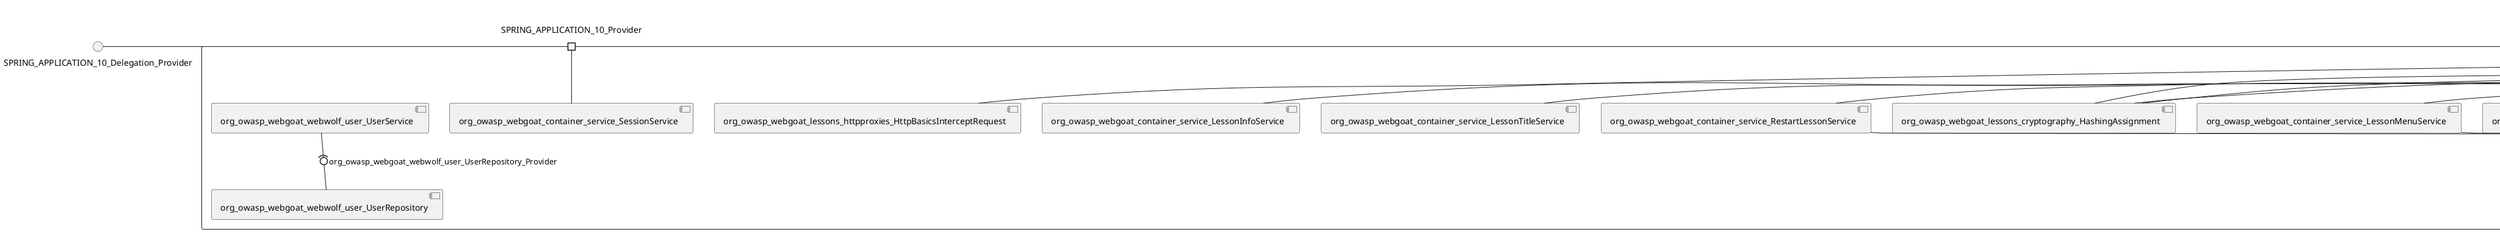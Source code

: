 @startuml
skinparam fixCircleLabelOverlapping true
skinparam componentStyle uml2
() SPRING_APPLICATION_10_Delegation_Provider
() SPRING_APPLICATION_11_Delegation_Provider
() SPRING_APPLICATION_12_Delegation_Provider
() SPRING_APPLICATION_13_Delegation_Provider
() SPRING_APPLICATION_14_Delegation_Provider
() SPRING_APPLICATION_15_Delegation_Provider
() SPRING_APPLICATION_16_Delegation_Provider
() SPRING_APPLICATION_2_Delegation_Provider
() SPRING_APPLICATION_3_Delegation_Provider
() SPRING_APPLICATION_4_Delegation_Provider
() SPRING_APPLICATION_5_Delegation_Provider
() SPRING_APPLICATION_6_Delegation_Provider
() SPRING_APPLICATION_7_Delegation_Provider
() SPRING_APPLICATION_8_Delegation_Provider
() SPRING_APPLICATION_9_Delegation_Provider
() SPRING_APPLICATION_BypassRestrictions_FieldRestrictions_POST_Delegation_Provider
() SPRING_APPLICATION_BypassRestrictions_frontendValidation_POST_Delegation_Provider
() SPRING_APPLICATION_ChromeDevTools_dummy_POST_Delegation_Provider
() SPRING_APPLICATION_ChromeDevTools_network_POST_Delegation_Provider
() SPRING_APPLICATION_CrossSiteScriptingStored_stored_xss_POST_Delegation_Provider
() SPRING_APPLICATION_CrossSiteScriptingStored_stored_xss_follow_up_POST_Delegation_Provider
() SPRING_APPLICATION_CrossSiteScripting_attack1_POST_Delegation_Provider
() SPRING_APPLICATION_CrossSiteScripting_attack3_POST_Delegation_Provider
() SPRING_APPLICATION_CrossSiteScripting_attack4_POST_Delegation_Provider
() SPRING_APPLICATION_CrossSiteScripting_attack5a_GET_Delegation_Provider
() SPRING_APPLICATION_CrossSiteScripting_attack6a_POST_Delegation_Provider
() SPRING_APPLICATION_CrossSiteScripting_dom_follow_up_POST_Delegation_Provider
() SPRING_APPLICATION_CrossSiteScripting_phone_home_xss_POST_Delegation_Provider
() SPRING_APPLICATION_CrossSiteScripting_quiz_GET_POST_Delegation_Provider
() SPRING_APPLICATION_Delegation_Provider
() SPRING_APPLICATION_GET_10_Delegation_Provider
() SPRING_APPLICATION_GET_11_Delegation_Provider
() SPRING_APPLICATION_GET_2_Delegation_Provider
() SPRING_APPLICATION_GET_3_Delegation_Provider
() SPRING_APPLICATION_GET_4_Delegation_Provider
() SPRING_APPLICATION_GET_5_Delegation_Provider
() SPRING_APPLICATION_GET_6_Delegation_Provider
() SPRING_APPLICATION_GET_7_Delegation_Provider
() SPRING_APPLICATION_GET_8_Delegation_Provider
() SPRING_APPLICATION_GET_9_Delegation_Provider
() SPRING_APPLICATION_GET_Delegation_Provider
() SPRING_APPLICATION_HtmlTampering_task_POST_Delegation_Provider
() SPRING_APPLICATION_HttpBasics_attack1_POST_Delegation_Provider
() SPRING_APPLICATION_HttpBasics_attack2_POST_Delegation_Provider
() SPRING_APPLICATION_IDOR_diff_attributes_POST_Delegation_Provider
() SPRING_APPLICATION_IDOR_login_POST_Delegation_Provider
() SPRING_APPLICATION_IDOR_profile_alt_path_POST_Delegation_Provider
() SPRING_APPLICATION_InsecureDeserialization_task_POST_Delegation_Provider
() SPRING_APPLICATION_InsecureLogin_Delegation_Provider
() SPRING_APPLICATION_JWT_decode_POST_Delegation_Provider
() SPRING_APPLICATION_JWT_jku_Delegation_Provider
() SPRING_APPLICATION_JWT_kid_Delegation_Provider
() SPRING_APPLICATION_JWT_quiz_GET_POST_Delegation_Provider
() SPRING_APPLICATION_JWT_refresh_Delegation_Provider
() SPRING_APPLICATION_JWT_secret_POST_Delegation_Provider
() SPRING_APPLICATION_JWT_votings_Delegation_Provider
() SPRING_APPLICATION_LogSpoofing_log_bleeding_POST_Delegation_Provider
() SPRING_APPLICATION_LogSpoofing_log_spoofing_POST_Delegation_Provider
() SPRING_APPLICATION_POST_10_Delegation_Provider
() SPRING_APPLICATION_POST_11_Delegation_Provider
() SPRING_APPLICATION_POST_12_Delegation_Provider
() SPRING_APPLICATION_POST_13_Delegation_Provider
() SPRING_APPLICATION_POST_14_Delegation_Provider
() SPRING_APPLICATION_POST_15_Delegation_Provider
() SPRING_APPLICATION_POST_16_Delegation_Provider
() SPRING_APPLICATION_POST_17_Delegation_Provider
() SPRING_APPLICATION_POST_18_Delegation_Provider
() SPRING_APPLICATION_POST_2_Delegation_Provider
() SPRING_APPLICATION_POST_3_Delegation_Provider
() SPRING_APPLICATION_POST_4_Delegation_Provider
() SPRING_APPLICATION_POST_5_Delegation_Provider
() SPRING_APPLICATION_POST_6_Delegation_Provider
() SPRING_APPLICATION_POST_7_Delegation_Provider
() SPRING_APPLICATION_POST_8_Delegation_Provider
() SPRING_APPLICATION_POST_9_Delegation_Provider
() SPRING_APPLICATION_POST_Delegation_Provider
() SPRING_APPLICATION_PUT_Delegation_Provider
() SPRING_APPLICATION_PasswordReset_ForgotPassword_create_password_reset_link_POST_Delegation_Provider
() SPRING_APPLICATION_PasswordReset_SecurityQuestions_POST_Delegation_Provider
() SPRING_APPLICATION_PasswordReset_reset_Delegation_Provider
() SPRING_APPLICATION_PasswordReset_simple_mail_reset_POST_Delegation_Provider
() SPRING_APPLICATION_PathTraversal_profile_picture_GET_Delegation_Provider
() SPRING_APPLICATION_PathTraversal_profile_picture_fix_GET_Delegation_Provider
() SPRING_APPLICATION_PathTraversal_profile_upload_POST_Delegation_Provider
() SPRING_APPLICATION_PathTraversal_profile_upload_fix_POST_Delegation_Provider
() SPRING_APPLICATION_PathTraversal_profile_upload_remove_user_input_POST_Delegation_Provider
() SPRING_APPLICATION_PathTraversal_random_POST_Delegation_Provider
() SPRING_APPLICATION_PathTraversal_random_picture_GET_Delegation_Provider
() SPRING_APPLICATION_PathTraversal_zip_slip_Delegation_Provider
() SPRING_APPLICATION_SSRF_task1_POST_Delegation_Provider
() SPRING_APPLICATION_SSRF_task2_POST_Delegation_Provider
() SPRING_APPLICATION_SecurePasswords_assignment_POST_Delegation_Provider
() SPRING_APPLICATION_SqlInjectionAdvanced_attack6a_POST_Delegation_Provider
() SPRING_APPLICATION_SqlInjectionAdvanced_attack6b_POST_Delegation_Provider
() SPRING_APPLICATION_SqlInjectionAdvanced_challenge_Login_POST_Delegation_Provider
() SPRING_APPLICATION_SqlInjectionAdvanced_challenge_PUT_Delegation_Provider
() SPRING_APPLICATION_SqlInjectionAdvanced_quiz_GET_POST_Delegation_Provider
() SPRING_APPLICATION_SqlInjectionMitigations_attack10a_POST_Delegation_Provider
() SPRING_APPLICATION_SqlInjectionMitigations_attack10b_POST_Delegation_Provider
() SPRING_APPLICATION_SqlInjectionMitigations_attack12a_POST_Delegation_Provider
() SPRING_APPLICATION_SqlInjectionMitigations_servers_GET_Delegation_Provider
() SPRING_APPLICATION_SqlInjection_assignment5a_POST_Delegation_Provider
() SPRING_APPLICATION_SqlInjection_assignment5b_POST_Delegation_Provider
() SPRING_APPLICATION_SqlInjection_attack10_POST_Delegation_Provider
() SPRING_APPLICATION_SqlInjection_attack2_POST_Delegation_Provider
() SPRING_APPLICATION_SqlInjection_attack3_POST_Delegation_Provider
() SPRING_APPLICATION_SqlInjection_attack4_POST_Delegation_Provider
() SPRING_APPLICATION_SqlInjection_attack5_POST_Delegation_Provider
() SPRING_APPLICATION_SqlInjection_attack8_POST_Delegation_Provider
() SPRING_APPLICATION_SqlInjection_attack9_POST_Delegation_Provider
() SPRING_APPLICATION_SqlOnlyInputValidationOnKeywords_attack_POST_Delegation_Provider
() SPRING_APPLICATION_SqlOnlyInputValidation_attack_POST_Delegation_Provider
() SPRING_APPLICATION_VulnerableComponents_attack1_POST_Delegation_Provider
() SPRING_APPLICATION_WebWolf_GET_Delegation_Provider
() SPRING_APPLICATION_WebWolf_landing_Delegation_Provider
() SPRING_APPLICATION_WebWolf_mail_Delegation_Provider
() SPRING_APPLICATION_challenge_1_POST_Delegation_Provider
() SPRING_APPLICATION_challenge_5_POST_Delegation_Provider
() SPRING_APPLICATION_challenge_7_Delegation_Provider
() SPRING_APPLICATION_challenge_8_Delegation_Provider
() SPRING_APPLICATION_challenge_logo_Delegation_Provider
() SPRING_APPLICATION_cia_quiz_GET_POST_Delegation_Provider
() SPRING_APPLICATION_clientSideFiltering_attack1_POST_Delegation_Provider
() SPRING_APPLICATION_clientSideFiltering_challenge_store_coupons_GET_Delegation_Provider
() SPRING_APPLICATION_clientSideFiltering_getItForFree_POST_Delegation_Provider
() SPRING_APPLICATION_clientSideFiltering_salaries_GET_Delegation_Provider
() SPRING_APPLICATION_crypto_encoding_basic_auth_POST_Delegation_Provider
() SPRING_APPLICATION_crypto_encoding_xor_POST_Delegation_Provider
() SPRING_APPLICATION_crypto_hashing_POST_Delegation_Provider
() SPRING_APPLICATION_crypto_secure_defaults_POST_Delegation_Provider
() SPRING_APPLICATION_crypto_signing_verify_POST_Delegation_Provider
() SPRING_APPLICATION_csrf_feedback_message_POST_Delegation_Provider
() SPRING_APPLICATION_csrf_review_POST_Delegation_Provider
() SPRING_APPLICATION_files_GET_Delegation_Provider
() SPRING_APPLICATION_fileupload_POST_Delegation_Provider
() SPRING_APPLICATION_jwt_Delegation_Provider
() SPRING_APPLICATION_landing_Delegation_Provider
() SPRING_APPLICATION_lesson_template_Delegation_Provider
() SPRING_APPLICATION_login_oauth_mvc_GET_Delegation_Provider
() SPRING_APPLICATION_mail_DELETE_GET_POST_Delegation_Provider
() SPRING_APPLICATION_register_mvc_POST_Delegation_Provider
() SPRING_APPLICATION_registration_GET_Delegation_Provider
() SPRING_APPLICATION_requests_GET_Delegation_Provider
() SPRING_APPLICATION_scoreboard_data_GET_Delegation_Provider
() SPRING_APPLICATION_server_directory_GET_Delegation_Provider
() SPRING_APPLICATION_service_debug_labels_mvc_Delegation_Provider
() SPRING_APPLICATION_service_lessonoverview_mvc_Delegation_Provider
() SPRING_APPLICATION_xxe_comments_GET_Delegation_Provider
rectangle System {
[org_owasp_webgoat_container_HammerHead] [[webgoat-webgoat.repository#_M5Bgyi6rEe-V-s8Xn3HVZA]]
[org_owasp_webgoat_container_WebWolfRedirect] [[webgoat-webgoat.repository#_M5Bgyi6rEe-V-s8Xn3HVZA]]
[org_owasp_webgoat_container_controller_StartLesson] [[webgoat-webgoat.repository#_M5Bgyi6rEe-V-s8Xn3HVZA]]
[org_owasp_webgoat_container_controller_Welcome] [[webgoat-webgoat.repository#_M5Bgyi6rEe-V-s8Xn3HVZA]]
[org_owasp_webgoat_container_i18n_PluginMessages_Provider] [[webgoat-webgoat.repository#_M5Bgyi6rEe-V-s8Xn3HVZA]]
[org_owasp_webgoat_container_service_EnvironmentService] [[webgoat-webgoat.repository#_M5Bgyi6rEe-V-s8Xn3HVZA]]
[org_owasp_webgoat_container_service_HintService] [[webgoat-webgoat.repository#_M5Bgyi6rEe-V-s8Xn3HVZA]]
[org_owasp_webgoat_container_service_LabelDebugService] [[webgoat-webgoat.repository#_M5Bgyi6rEe-V-s8Xn3HVZA]]
[org_owasp_webgoat_container_service_LabelService] [[webgoat-webgoat.repository#_M5Bgyi6rEe-V-s8Xn3HVZA]]
[org_owasp_webgoat_container_service_LessonInfoService] [[webgoat-webgoat.repository#_M5Bgyi6rEe-V-s8Xn3HVZA]]
[org_owasp_webgoat_container_service_LessonMenuService] [[webgoat-webgoat.repository#_M5Bgyi6rEe-V-s8Xn3HVZA]]
[org_owasp_webgoat_container_service_LessonProgressService] [[webgoat-webgoat.repository#_M5Bgyi6rEe-V-s8Xn3HVZA]]
[org_owasp_webgoat_container_service_LessonTitleService] [[webgoat-webgoat.repository#_M5Bgyi6rEe-V-s8Xn3HVZA]]
[org_owasp_webgoat_container_service_ReportCardService] [[webgoat-webgoat.repository#_M5Bgyi6rEe-V-s8Xn3HVZA]]
[org_owasp_webgoat_container_service_RestartLessonService] [[webgoat-webgoat.repository#_M5Bgyi6rEe-V-s8Xn3HVZA]]
[org_owasp_webgoat_container_service_SessionService] [[webgoat-webgoat.repository#_M5Bgyi6rEe-V-s8Xn3HVZA]]
[org_owasp_webgoat_container_session_UserSessionData_Provider] [[webgoat-webgoat.repository#_M5Bgyi6rEe-V-s8Xn3HVZA]]
[org_owasp_webgoat_container_session_WebSession_Provider] [[webgoat-webgoat.repository#_M5Bgyi6rEe-V-s8Xn3HVZA]]
[org_owasp_webgoat_container_users_RegistrationController] [[webgoat-webgoat.repository#_M5Bgyi6rEe-V-s8Xn3HVZA]]
[org_owasp_webgoat_container_users_Scoreboard] [[webgoat-webgoat.repository#_M5Bgyi6rEe-V-s8Xn3HVZA]]
[org_owasp_webgoat_container_users_UserRepository] [[webgoat-webgoat.repository#_M5Bgyi6rEe-V-s8Xn3HVZA]]
[org_owasp_webgoat_container_users_UserService] [[webgoat-webgoat.repository#_M5Bgyi6rEe-V-s8Xn3HVZA]]
[org_owasp_webgoat_container_users_UserTrackerRepository] [[webgoat-webgoat.repository#_M5Bgyi6rEe-V-s8Xn3HVZA]]
[org_owasp_webgoat_lessons_authbypass_VerifyAccount] [[webgoat-webgoat.repository#_M5Bgyi6rEe-V-s8Xn3HVZA]]
[org_owasp_webgoat_lessons_bypassrestrictions_BypassRestrictionsFieldRestrictions] [[webgoat-webgoat.repository#_M5Bgyi6rEe-V-s8Xn3HVZA]]
[org_owasp_webgoat_lessons_bypassrestrictions_BypassRestrictionsFrontendValidation] [[webgoat-webgoat.repository#_M5Bgyi6rEe-V-s8Xn3HVZA]]
[org_owasp_webgoat_lessons_challenges_FlagController] [[webgoat-webgoat.repository#_M5Bgyi6rEe-V-s8Xn3HVZA]]
[org_owasp_webgoat_lessons_challenges_challenge1_Assignment1] [[webgoat-webgoat.repository#_M5Bgyi6rEe-V-s8Xn3HVZA]]
[org_owasp_webgoat_lessons_challenges_challenge1_ImageServlet] [[webgoat-webgoat.repository#_M5Bgyi6rEe-V-s8Xn3HVZA]]
[org_owasp_webgoat_lessons_challenges_challenge5_Assignment5] [[webgoat-webgoat.repository#_M5Bgyi6rEe-V-s8Xn3HVZA]]
[org_owasp_webgoat_lessons_challenges_challenge7_Assignment7] [[webgoat-webgoat.repository#_M5Bgyi6rEe-V-s8Xn3HVZA]]
[org_owasp_webgoat_lessons_challenges_challenge8_Assignment8] [[webgoat-webgoat.repository#_M5Bgyi6rEe-V-s8Xn3HVZA]]
[org_owasp_webgoat_lessons_chromedevtools_NetworkDummy] [[webgoat-webgoat.repository#_M5Bgyi6rEe-V-s8Xn3HVZA]]
[org_owasp_webgoat_lessons_chromedevtools_NetworkLesson] [[webgoat-webgoat.repository#_M5Bgyi6rEe-V-s8Xn3HVZA]]
[org_owasp_webgoat_lessons_cia_CIAQuiz] [[webgoat-webgoat.repository#_M5Bgyi6rEe-V-s8Xn3HVZA]]
[org_owasp_webgoat_lessons_clientsidefiltering_ClientSideFilteringAssignment] [[webgoat-webgoat.repository#_M5Bgyi6rEe-V-s8Xn3HVZA]]
[org_owasp_webgoat_lessons_clientsidefiltering_ClientSideFilteringFreeAssignment] [[webgoat-webgoat.repository#_M5Bgyi6rEe-V-s8Xn3HVZA]]
[org_owasp_webgoat_lessons_clientsidefiltering_Salaries] [[webgoat-webgoat.repository#_M5Bgyi6rEe-V-s8Xn3HVZA]]
[org_owasp_webgoat_lessons_clientsidefiltering_ShopEndpoint] [[webgoat-webgoat.repository#_M5Bgyi6rEe-V-s8Xn3HVZA]]
[org_owasp_webgoat_lessons_cryptography_EncodingAssignment] [[webgoat-webgoat.repository#_M5Bgyi6rEe-V-s8Xn3HVZA]]
[org_owasp_webgoat_lessons_cryptography_HashingAssignment] [[webgoat-webgoat.repository#_M5Bgyi6rEe-V-s8Xn3HVZA]]
[org_owasp_webgoat_lessons_cryptography_SecureDefaultsAssignment] [[webgoat-webgoat.repository#_M5Bgyi6rEe-V-s8Xn3HVZA]]
[org_owasp_webgoat_lessons_cryptography_SigningAssignment] [[webgoat-webgoat.repository#_M5Bgyi6rEe-V-s8Xn3HVZA]]
[org_owasp_webgoat_lessons_cryptography_XOREncodingAssignment] [[webgoat-webgoat.repository#_M5Bgyi6rEe-V-s8Xn3HVZA]]
[org_owasp_webgoat_lessons_csrf_CSRFConfirmFlag1] [[webgoat-webgoat.repository#_M5Bgyi6rEe-V-s8Xn3HVZA]]
[org_owasp_webgoat_lessons_csrf_CSRFFeedback] [[webgoat-webgoat.repository#_M5Bgyi6rEe-V-s8Xn3HVZA]]
[org_owasp_webgoat_lessons_csrf_CSRFGetFlag] [[webgoat-webgoat.repository#_M5Bgyi6rEe-V-s8Xn3HVZA]]
[org_owasp_webgoat_lessons_csrf_CSRFLogin] [[webgoat-webgoat.repository#_M5Bgyi6rEe-V-s8Xn3HVZA]]
[org_owasp_webgoat_lessons_csrf_ForgedReviews] [[webgoat-webgoat.repository#_M5Bgyi6rEe-V-s8Xn3HVZA]]
[org_owasp_webgoat_lessons_csrf_ObjectMapper_Provider] [[webgoat-webgoat.repository#_M5Bgyi6rEe-V-s8Xn3HVZA]]
[org_owasp_webgoat_lessons_deserialization_InsecureDeserializationTask] [[webgoat-webgoat.repository#_M5Bgyi6rEe-V-s8Xn3HVZA]]
[org_owasp_webgoat_lessons_hijacksession_HijackSessionAssignment] [[webgoat-webgoat.repository#_M5Bgyi6rEe-V-s8Xn3HVZA]]
[org_owasp_webgoat_lessons_hijacksession_cas_HijackSessionAuthenticationProvider] [[webgoat-webgoat.repository#_M5Bgyi6rEe-V-s8Xn3HVZA]]
[org_owasp_webgoat_lessons_htmltampering_HtmlTamperingTask] [[webgoat-webgoat.repository#_M5Bgyi6rEe-V-s8Xn3HVZA]]
[org_owasp_webgoat_lessons_httpbasics_HttpBasicsLesson] [[webgoat-webgoat.repository#_M5Bgyi6rEe-V-s8Xn3HVZA]]
[org_owasp_webgoat_lessons_httpbasics_HttpBasicsQuiz] [[webgoat-webgoat.repository#_M5Bgyi6rEe-V-s8Xn3HVZA]]
[org_owasp_webgoat_lessons_httpproxies_HttpBasicsInterceptRequest] [[webgoat-webgoat.repository#_M5Bgyi6rEe-V-s8Xn3HVZA]]
[org_owasp_webgoat_lessons_idor_IDORDiffAttributes] [[webgoat-webgoat.repository#_M5Bgyi6rEe-V-s8Xn3HVZA]]
[org_owasp_webgoat_lessons_idor_IDOREditOtherProfile] [[webgoat-webgoat.repository#_M5Bgyi6rEe-V-s8Xn3HVZA]]
[org_owasp_webgoat_lessons_idor_IDORLogin] [[webgoat-webgoat.repository#_M5Bgyi6rEe-V-s8Xn3HVZA]]
[org_owasp_webgoat_lessons_idor_IDORViewOtherProfile] [[webgoat-webgoat.repository#_M5Bgyi6rEe-V-s8Xn3HVZA]]
[org_owasp_webgoat_lessons_idor_IDORViewOwnProfile] [[webgoat-webgoat.repository#_M5Bgyi6rEe-V-s8Xn3HVZA]]
[org_owasp_webgoat_lessons_idor_IDORViewOwnProfileAltUrl] [[webgoat-webgoat.repository#_M5Bgyi6rEe-V-s8Xn3HVZA]]
[org_owasp_webgoat_lessons_insecurelogin_InsecureLoginTask] [[webgoat-webgoat.repository#_M5Bgyi6rEe-V-s8Xn3HVZA]]
[org_owasp_webgoat_lessons_jwt_JWTDecodeEndpoint] [[webgoat-webgoat.repository#_M5Bgyi6rEe-V-s8Xn3HVZA]]
[org_owasp_webgoat_lessons_jwt_JWTQuiz] [[webgoat-webgoat.repository#_M5Bgyi6rEe-V-s8Xn3HVZA]]
[org_owasp_webgoat_lessons_jwt_JWTRefreshEndpoint] [[webgoat-webgoat.repository#_M5Bgyi6rEe-V-s8Xn3HVZA]]
[org_owasp_webgoat_lessons_jwt_JWTSecretKeyEndpoint] [[webgoat-webgoat.repository#_M5Bgyi6rEe-V-s8Xn3HVZA]]
[org_owasp_webgoat_lessons_jwt_JWTVotesEndpoint] [[webgoat-webgoat.repository#_M5Bgyi6rEe-V-s8Xn3HVZA]]
[org_owasp_webgoat_lessons_jwt_claimmisuse_JWTHeaderJKUEndpoint] [[webgoat-webgoat.repository#_M5Bgyi6rEe-V-s8Xn3HVZA]]
[org_owasp_webgoat_lessons_jwt_claimmisuse_JWTHeaderKIDEndpoint] [[webgoat-webgoat.repository#_M5Bgyi6rEe-V-s8Xn3HVZA]]
[org_owasp_webgoat_lessons_lessontemplate_SampleAttack] [[webgoat-webgoat.repository#_M5Bgyi6rEe-V-s8Xn3HVZA]]
[org_owasp_webgoat_lessons_logging_LogBleedingTask] [[webgoat-webgoat.repository#_M5Bgyi6rEe-V-s8Xn3HVZA]]
[org_owasp_webgoat_lessons_logging_LogSpoofingTask] [[webgoat-webgoat.repository#_M5Bgyi6rEe-V-s8Xn3HVZA]]
[org_owasp_webgoat_lessons_missingac_MissingFunctionACHiddenMenus] [[webgoat-webgoat.repository#_M5Bgyi6rEe-V-s8Xn3HVZA]]
[org_owasp_webgoat_lessons_missingac_MissingFunctionACUsers] [[webgoat-webgoat.repository#_M5Bgyi6rEe-V-s8Xn3HVZA]]
[org_owasp_webgoat_lessons_missingac_MissingFunctionACYourHash] [[webgoat-webgoat.repository#_M5Bgyi6rEe-V-s8Xn3HVZA]]
[org_owasp_webgoat_lessons_missingac_MissingFunctionACYourHashAdmin] [[webgoat-webgoat.repository#_M5Bgyi6rEe-V-s8Xn3HVZA]]
[org_owasp_webgoat_lessons_passwordreset_QuestionsAssignment] [[webgoat-webgoat.repository#_M5Bgyi6rEe-V-s8Xn3HVZA]]
[org_owasp_webgoat_lessons_passwordreset_ResetLinkAssignment] [[webgoat-webgoat.repository#_M5Bgyi6rEe-V-s8Xn3HVZA]]
[org_owasp_webgoat_lessons_passwordreset_ResetLinkAssignmentForgotPassword] [[webgoat-webgoat.repository#_M5Bgyi6rEe-V-s8Xn3HVZA]]
[org_owasp_webgoat_lessons_passwordreset_SecurityQuestionAssignment] [[webgoat-webgoat.repository#_M5Bgyi6rEe-V-s8Xn3HVZA]]
[org_owasp_webgoat_lessons_passwordreset_SimpleMailAssignment] [[webgoat-webgoat.repository#_M5Bgyi6rEe-V-s8Xn3HVZA]]
[org_owasp_webgoat_lessons_passwordreset_TriedQuestions] [[webgoat-webgoat.repository#_M5Bgyi6rEe-V-s8Xn3HVZA]]
[org_owasp_webgoat_lessons_pathtraversal_ProfileUpload] [[webgoat-webgoat.repository#_M5Bgyi6rEe-V-s8Xn3HVZA]]
[org_owasp_webgoat_lessons_pathtraversal_ProfileUploadFix] [[webgoat-webgoat.repository#_M5Bgyi6rEe-V-s8Xn3HVZA]]
[org_owasp_webgoat_lessons_pathtraversal_ProfileUploadRemoveUserInput] [[webgoat-webgoat.repository#_M5Bgyi6rEe-V-s8Xn3HVZA]]
[org_owasp_webgoat_lessons_pathtraversal_ProfileUploadRetrieval] [[webgoat-webgoat.repository#_M5Bgyi6rEe-V-s8Xn3HVZA]]
[org_owasp_webgoat_lessons_pathtraversal_ProfileZipSlip] [[webgoat-webgoat.repository#_M5Bgyi6rEe-V-s8Xn3HVZA]]
[org_owasp_webgoat_lessons_securepasswords_SecurePasswordsAssignment] [[webgoat-webgoat.repository#_M5Bgyi6rEe-V-s8Xn3HVZA]]
[org_owasp_webgoat_lessons_spoofcookie_SpoofCookieAssignment] [[webgoat-webgoat.repository#_M5Bgyi6rEe-V-s8Xn3HVZA]]
[org_owasp_webgoat_lessons_sqlinjection_advanced_SqlInjectionChallenge] [[webgoat-webgoat.repository#_M5Bgyi6rEe-V-s8Xn3HVZA]]
[org_owasp_webgoat_lessons_sqlinjection_advanced_SqlInjectionChallengeLogin] [[webgoat-webgoat.repository#_M5Bgyi6rEe-V-s8Xn3HVZA]]
[org_owasp_webgoat_lessons_sqlinjection_advanced_SqlInjectionLesson6a] [[webgoat-webgoat.repository#_M5Bgyi6rEe-V-s8Xn3HVZA]]
[org_owasp_webgoat_lessons_sqlinjection_advanced_SqlInjectionLesson6b] [[webgoat-webgoat.repository#_M5Bgyi6rEe-V-s8Xn3HVZA]]
[org_owasp_webgoat_lessons_sqlinjection_advanced_SqlInjectionQuiz] [[webgoat-webgoat.repository#_M5Bgyi6rEe-V-s8Xn3HVZA]]
[org_owasp_webgoat_lessons_sqlinjection_introduction_SqlInjectionLesson10] [[webgoat-webgoat.repository#_M5Bgyi6rEe-V-s8Xn3HVZA]]
[org_owasp_webgoat_lessons_sqlinjection_introduction_SqlInjectionLesson2] [[webgoat-webgoat.repository#_M5Bgyi6rEe-V-s8Xn3HVZA]]
[org_owasp_webgoat_lessons_sqlinjection_introduction_SqlInjectionLesson3] [[webgoat-webgoat.repository#_M5Bgyi6rEe-V-s8Xn3HVZA]]
[org_owasp_webgoat_lessons_sqlinjection_introduction_SqlInjectionLesson4] [[webgoat-webgoat.repository#_M5Bgyi6rEe-V-s8Xn3HVZA]]
[org_owasp_webgoat_lessons_sqlinjection_introduction_SqlInjectionLesson5] [[webgoat-webgoat.repository#_M5Bgyi6rEe-V-s8Xn3HVZA]]
[org_owasp_webgoat_lessons_sqlinjection_introduction_SqlInjectionLesson5a] [[webgoat-webgoat.repository#_M5Bgyi6rEe-V-s8Xn3HVZA]]
[org_owasp_webgoat_lessons_sqlinjection_introduction_SqlInjectionLesson5b] [[webgoat-webgoat.repository#_M5Bgyi6rEe-V-s8Xn3HVZA]]
[org_owasp_webgoat_lessons_sqlinjection_introduction_SqlInjectionLesson8] [[webgoat-webgoat.repository#_M5Bgyi6rEe-V-s8Xn3HVZA]]
[org_owasp_webgoat_lessons_sqlinjection_introduction_SqlInjectionLesson9] [[webgoat-webgoat.repository#_M5Bgyi6rEe-V-s8Xn3HVZA]]
[org_owasp_webgoat_lessons_sqlinjection_mitigation_Servers] [[webgoat-webgoat.repository#_M5Bgyi6rEe-V-s8Xn3HVZA]]
[org_owasp_webgoat_lessons_sqlinjection_mitigation_SqlInjectionLesson10a] [[webgoat-webgoat.repository#_M5Bgyi6rEe-V-s8Xn3HVZA]]
[org_owasp_webgoat_lessons_sqlinjection_mitigation_SqlInjectionLesson10b] [[webgoat-webgoat.repository#_M5Bgyi6rEe-V-s8Xn3HVZA]]
[org_owasp_webgoat_lessons_sqlinjection_mitigation_SqlInjectionLesson13] [[webgoat-webgoat.repository#_M5Bgyi6rEe-V-s8Xn3HVZA]]
[org_owasp_webgoat_lessons_sqlinjection_mitigation_SqlOnlyInputValidation] [[webgoat-webgoat.repository#_M5Bgyi6rEe-V-s8Xn3HVZA]]
[org_owasp_webgoat_lessons_sqlinjection_mitigation_SqlOnlyInputValidationOnKeywords] [[webgoat-webgoat.repository#_M5Bgyi6rEe-V-s8Xn3HVZA]]
[org_owasp_webgoat_lessons_ssrf_SSRFTask1] [[webgoat-webgoat.repository#_M5Bgyi6rEe-V-s8Xn3HVZA]]
[org_owasp_webgoat_lessons_ssrf_SSRFTask2] [[webgoat-webgoat.repository#_M5Bgyi6rEe-V-s8Xn3HVZA]]
[org_owasp_webgoat_lessons_vulnerablecomponents_VulnerableComponentsLesson] [[webgoat-webgoat.repository#_M5Bgyi6rEe-V-s8Xn3HVZA]]
[org_owasp_webgoat_lessons_webwolfintroduction_LandingAssignment] [[webgoat-webgoat.repository#_M5Bgyi6rEe-V-s8Xn3HVZA]]
[org_owasp_webgoat_lessons_webwolfintroduction_MailAssignment] [[webgoat-webgoat.repository#_M5Bgyi6rEe-V-s8Xn3HVZA]]
[org_owasp_webgoat_lessons_xss_CrossSiteScriptingLesson1] [[webgoat-webgoat.repository#_M5Bgyi6rEe-V-s8Xn3HVZA]]
[org_owasp_webgoat_lessons_xss_CrossSiteScriptingLesson3] [[webgoat-webgoat.repository#_M5Bgyi6rEe-V-s8Xn3HVZA]]
[org_owasp_webgoat_lessons_xss_CrossSiteScriptingLesson4] [[webgoat-webgoat.repository#_M5Bgyi6rEe-V-s8Xn3HVZA]]
[org_owasp_webgoat_lessons_xss_CrossSiteScriptingLesson5a] [[webgoat-webgoat.repository#_M5Bgyi6rEe-V-s8Xn3HVZA]]
[org_owasp_webgoat_lessons_xss_CrossSiteScriptingLesson6a] [[webgoat-webgoat.repository#_M5Bgyi6rEe-V-s8Xn3HVZA]]
[org_owasp_webgoat_lessons_xss_CrossSiteScriptingQuiz] [[webgoat-webgoat.repository#_M5Bgyi6rEe-V-s8Xn3HVZA]]
[org_owasp_webgoat_lessons_xss_DOMCrossSiteScripting] [[webgoat-webgoat.repository#_M5Bgyi6rEe-V-s8Xn3HVZA]]
[org_owasp_webgoat_lessons_xss_DOMCrossSiteScriptingVerifier] [[webgoat-webgoat.repository#_M5Bgyi6rEe-V-s8Xn3HVZA]]
[org_owasp_webgoat_lessons_xss_stored_StoredCrossSiteScriptingVerifier] [[webgoat-webgoat.repository#_M5Bgyi6rEe-V-s8Xn3HVZA]]
[org_owasp_webgoat_lessons_xss_stored_StoredXssComments] [[webgoat-webgoat.repository#_M5Bgyi6rEe-V-s8Xn3HVZA]]
[org_owasp_webgoat_lessons_xxe_BlindSendFileAssignment] [[webgoat-webgoat.repository#_M5Bgyi6rEe-V-s8Xn3HVZA]]
[org_owasp_webgoat_lessons_xxe_CommentsCache] [[webgoat-webgoat.repository#_M5Bgyi6rEe-V-s8Xn3HVZA]]
[org_owasp_webgoat_lessons_xxe_CommentsEndpoint] [[webgoat-webgoat.repository#_M5Bgyi6rEe-V-s8Xn3HVZA]]
[org_owasp_webgoat_lessons_xxe_ContentTypeAssignment] [[webgoat-webgoat.repository#_M5Bgyi6rEe-V-s8Xn3HVZA]]
[org_owasp_webgoat_lessons_xxe_SimpleXXE] [[webgoat-webgoat.repository#_M5Bgyi6rEe-V-s8Xn3HVZA]]
[org_owasp_webgoat_webwolf_FileServer] [[webgoat-webgoat.repository#_M5Bgyi6rEe-V-s8Xn3HVZA]]
[org_owasp_webgoat_webwolf_jwt_JWTController] [[webgoat-webgoat.repository#_M5Bgyi6rEe-V-s8Xn3HVZA]]
[org_owasp_webgoat_webwolf_mailbox_MailboxController] [[webgoat-webgoat.repository#_M5Bgyi6rEe-V-s8Xn3HVZA]]
[org_owasp_webgoat_webwolf_mailbox_MailboxRepository] [[webgoat-webgoat.repository#_M5Bgyi6rEe-V-s8Xn3HVZA]]
[org_owasp_webgoat_webwolf_requests_LandingPage] [[webgoat-webgoat.repository#_M5Bgyi6rEe-V-s8Xn3HVZA]]
[org_owasp_webgoat_webwolf_requests_Requests] [[webgoat-webgoat.repository#_M5Bgyi6rEe-V-s8Xn3HVZA]]
[org_owasp_webgoat_webwolf_user_UserRepository] [[webgoat-webgoat.repository#_M5Bgyi6rEe-V-s8Xn3HVZA]]
[org_owasp_webgoat_webwolf_user_UserService] [[webgoat-webgoat.repository#_M5Bgyi6rEe-V-s8Xn3HVZA]]
port SPRING_APPLICATION_10_Provider
SPRING_APPLICATION_10_Delegation_Provider - SPRING_APPLICATION_10_Provider
SPRING_APPLICATION_10_Provider - [org_owasp_webgoat_container_service_SessionService]
port SPRING_APPLICATION_11_Provider
SPRING_APPLICATION_11_Delegation_Provider - SPRING_APPLICATION_11_Provider
SPRING_APPLICATION_11_Provider - [org_owasp_webgoat_lessons_xxe_SimpleXXE]
port SPRING_APPLICATION_12_Provider
SPRING_APPLICATION_12_Delegation_Provider - SPRING_APPLICATION_12_Provider
SPRING_APPLICATION_12_Provider - [org_owasp_webgoat_lessons_httpproxies_HttpBasicsInterceptRequest]
port SPRING_APPLICATION_13_Provider
SPRING_APPLICATION_13_Delegation_Provider - SPRING_APPLICATION_13_Provider
SPRING_APPLICATION_13_Provider - [org_owasp_webgoat_container_controller_StartLesson]
port SPRING_APPLICATION_14_Provider
SPRING_APPLICATION_14_Delegation_Provider - SPRING_APPLICATION_14_Provider
SPRING_APPLICATION_14_Provider - [org_owasp_webgoat_container_service_LabelDebugService]
port SPRING_APPLICATION_15_Provider
SPRING_APPLICATION_15_Delegation_Provider - SPRING_APPLICATION_15_Provider
SPRING_APPLICATION_15_Provider - [org_owasp_webgoat_container_service_LessonInfoService]
port SPRING_APPLICATION_16_Provider
SPRING_APPLICATION_16_Delegation_Provider - SPRING_APPLICATION_16_Provider
SPRING_APPLICATION_16_Provider - [org_owasp_webgoat_lessons_cryptography_HashingAssignment]
port SPRING_APPLICATION_2_Provider
SPRING_APPLICATION_2_Delegation_Provider - SPRING_APPLICATION_2_Provider
SPRING_APPLICATION_2_Provider - [org_owasp_webgoat_container_service_LessonTitleService]
port SPRING_APPLICATION_3_Provider
SPRING_APPLICATION_3_Delegation_Provider - SPRING_APPLICATION_3_Provider
SPRING_APPLICATION_3_Provider - [org_owasp_webgoat_lessons_cryptography_SigningAssignment]
port SPRING_APPLICATION_4_Provider
SPRING_APPLICATION_4_Delegation_Provider - SPRING_APPLICATION_4_Provider
SPRING_APPLICATION_4_Provider - [org_owasp_webgoat_webwolf_FileServer]
port SPRING_APPLICATION_5_Provider
SPRING_APPLICATION_5_Delegation_Provider - SPRING_APPLICATION_5_Provider
SPRING_APPLICATION_5_Provider - [org_owasp_webgoat_lessons_jwt_JWTSecretKeyEndpoint]
port SPRING_APPLICATION_6_Provider
SPRING_APPLICATION_6_Delegation_Provider - SPRING_APPLICATION_6_Provider
SPRING_APPLICATION_6_Provider - [org_owasp_webgoat_container_service_RestartLessonService]
port SPRING_APPLICATION_7_Provider
SPRING_APPLICATION_7_Delegation_Provider - SPRING_APPLICATION_7_Provider
SPRING_APPLICATION_7_Provider - [org_owasp_webgoat_lessons_cryptography_HashingAssignment]
port SPRING_APPLICATION_8_Provider
SPRING_APPLICATION_8_Delegation_Provider - SPRING_APPLICATION_8_Provider
SPRING_APPLICATION_8_Provider - [org_owasp_webgoat_container_service_LessonMenuService]
port SPRING_APPLICATION_9_Provider
SPRING_APPLICATION_9_Delegation_Provider - SPRING_APPLICATION_9_Provider
SPRING_APPLICATION_9_Provider - [org_owasp_webgoat_container_HammerHead]
port SPRING_APPLICATION_BypassRestrictions_FieldRestrictions_POST_Provider
SPRING_APPLICATION_BypassRestrictions_FieldRestrictions_POST_Delegation_Provider - SPRING_APPLICATION_BypassRestrictions_FieldRestrictions_POST_Provider
SPRING_APPLICATION_BypassRestrictions_FieldRestrictions_POST_Provider - [org_owasp_webgoat_lessons_bypassrestrictions_BypassRestrictionsFieldRestrictions]
port SPRING_APPLICATION_BypassRestrictions_frontendValidation_POST_Provider
SPRING_APPLICATION_BypassRestrictions_frontendValidation_POST_Delegation_Provider - SPRING_APPLICATION_BypassRestrictions_frontendValidation_POST_Provider
SPRING_APPLICATION_BypassRestrictions_frontendValidation_POST_Provider - [org_owasp_webgoat_lessons_bypassrestrictions_BypassRestrictionsFrontendValidation]
port SPRING_APPLICATION_ChromeDevTools_dummy_POST_Provider
SPRING_APPLICATION_ChromeDevTools_dummy_POST_Delegation_Provider - SPRING_APPLICATION_ChromeDevTools_dummy_POST_Provider
SPRING_APPLICATION_ChromeDevTools_dummy_POST_Provider - [org_owasp_webgoat_lessons_chromedevtools_NetworkDummy]
port SPRING_APPLICATION_ChromeDevTools_network_POST_Provider
SPRING_APPLICATION_ChromeDevTools_network_POST_Delegation_Provider - SPRING_APPLICATION_ChromeDevTools_network_POST_Provider
SPRING_APPLICATION_ChromeDevTools_network_POST_Provider - [org_owasp_webgoat_lessons_chromedevtools_NetworkLesson]
port SPRING_APPLICATION_CrossSiteScriptingStored_stored_xss_POST_Provider
SPRING_APPLICATION_CrossSiteScriptingStored_stored_xss_POST_Delegation_Provider - SPRING_APPLICATION_CrossSiteScriptingStored_stored_xss_POST_Provider
SPRING_APPLICATION_CrossSiteScriptingStored_stored_xss_POST_Provider - [org_owasp_webgoat_lessons_xss_stored_StoredXssComments]
port SPRING_APPLICATION_CrossSiteScriptingStored_stored_xss_follow_up_POST_Provider
SPRING_APPLICATION_CrossSiteScriptingStored_stored_xss_follow_up_POST_Delegation_Provider - SPRING_APPLICATION_CrossSiteScriptingStored_stored_xss_follow_up_POST_Provider
SPRING_APPLICATION_CrossSiteScriptingStored_stored_xss_follow_up_POST_Provider - [org_owasp_webgoat_lessons_xss_stored_StoredCrossSiteScriptingVerifier]
port SPRING_APPLICATION_CrossSiteScripting_attack1_POST_Provider
SPRING_APPLICATION_CrossSiteScripting_attack1_POST_Delegation_Provider - SPRING_APPLICATION_CrossSiteScripting_attack1_POST_Provider
SPRING_APPLICATION_CrossSiteScripting_attack1_POST_Provider - [org_owasp_webgoat_lessons_xss_CrossSiteScriptingLesson1]
port SPRING_APPLICATION_CrossSiteScripting_attack3_POST_Provider
SPRING_APPLICATION_CrossSiteScripting_attack3_POST_Delegation_Provider - SPRING_APPLICATION_CrossSiteScripting_attack3_POST_Provider
SPRING_APPLICATION_CrossSiteScripting_attack3_POST_Provider - [org_owasp_webgoat_lessons_xss_CrossSiteScriptingLesson3]
port SPRING_APPLICATION_CrossSiteScripting_attack4_POST_Provider
SPRING_APPLICATION_CrossSiteScripting_attack4_POST_Delegation_Provider - SPRING_APPLICATION_CrossSiteScripting_attack4_POST_Provider
SPRING_APPLICATION_CrossSiteScripting_attack4_POST_Provider - [org_owasp_webgoat_lessons_xss_CrossSiteScriptingLesson4]
port SPRING_APPLICATION_CrossSiteScripting_attack5a_GET_Provider
SPRING_APPLICATION_CrossSiteScripting_attack5a_GET_Delegation_Provider - SPRING_APPLICATION_CrossSiteScripting_attack5a_GET_Provider
SPRING_APPLICATION_CrossSiteScripting_attack5a_GET_Provider - [org_owasp_webgoat_lessons_xss_CrossSiteScriptingLesson5a]
port SPRING_APPLICATION_CrossSiteScripting_attack6a_POST_Provider
SPRING_APPLICATION_CrossSiteScripting_attack6a_POST_Delegation_Provider - SPRING_APPLICATION_CrossSiteScripting_attack6a_POST_Provider
SPRING_APPLICATION_CrossSiteScripting_attack6a_POST_Provider - [org_owasp_webgoat_lessons_xss_CrossSiteScriptingLesson6a]
port SPRING_APPLICATION_CrossSiteScripting_dom_follow_up_POST_Provider
SPRING_APPLICATION_CrossSiteScripting_dom_follow_up_POST_Delegation_Provider - SPRING_APPLICATION_CrossSiteScripting_dom_follow_up_POST_Provider
SPRING_APPLICATION_CrossSiteScripting_dom_follow_up_POST_Provider - [org_owasp_webgoat_lessons_xss_DOMCrossSiteScriptingVerifier]
port SPRING_APPLICATION_CrossSiteScripting_phone_home_xss_POST_Provider
SPRING_APPLICATION_CrossSiteScripting_phone_home_xss_POST_Delegation_Provider - SPRING_APPLICATION_CrossSiteScripting_phone_home_xss_POST_Provider
SPRING_APPLICATION_CrossSiteScripting_phone_home_xss_POST_Provider - [org_owasp_webgoat_lessons_xss_DOMCrossSiteScripting]
port SPRING_APPLICATION_CrossSiteScripting_quiz_GET_POST_Provider
SPRING_APPLICATION_CrossSiteScripting_quiz_GET_POST_Delegation_Provider - SPRING_APPLICATION_CrossSiteScripting_quiz_GET_POST_Provider
SPRING_APPLICATION_CrossSiteScripting_quiz_GET_POST_Provider - [org_owasp_webgoat_lessons_xss_CrossSiteScriptingQuiz]
port SPRING_APPLICATION_Provider
SPRING_APPLICATION_Delegation_Provider - SPRING_APPLICATION_Provider
SPRING_APPLICATION_Provider - [org_owasp_webgoat_container_controller_StartLesson]
port SPRING_APPLICATION_GET_10_Provider
SPRING_APPLICATION_GET_10_Delegation_Provider - SPRING_APPLICATION_GET_10_Provider
SPRING_APPLICATION_GET_10_Provider - [org_owasp_webgoat_lessons_xss_stored_StoredXssComments]
port SPRING_APPLICATION_GET_11_Provider
SPRING_APPLICATION_GET_11_Delegation_Provider - SPRING_APPLICATION_GET_11_Provider
SPRING_APPLICATION_GET_11_Provider - [org_owasp_webgoat_container_service_ReportCardService]
port SPRING_APPLICATION_GET_2_Provider
SPRING_APPLICATION_GET_2_Delegation_Provider - SPRING_APPLICATION_GET_2_Provider
SPRING_APPLICATION_GET_2_Provider - [org_owasp_webgoat_container_service_LabelService]
port SPRING_APPLICATION_GET_3_Provider
SPRING_APPLICATION_GET_3_Delegation_Provider - SPRING_APPLICATION_GET_3_Provider
SPRING_APPLICATION_GET_3_Provider - [org_owasp_webgoat_lessons_idor_IDORViewOtherProfile]
port SPRING_APPLICATION_GET_4_Provider
SPRING_APPLICATION_GET_4_Delegation_Provider - SPRING_APPLICATION_GET_4_Provider
SPRING_APPLICATION_GET_4_Provider - [org_owasp_webgoat_lessons_idor_IDORViewOwnProfile]
port SPRING_APPLICATION_GET_5_Provider
SPRING_APPLICATION_GET_5_Delegation_Provider - SPRING_APPLICATION_GET_5_Provider
SPRING_APPLICATION_GET_5_Provider - [org_owasp_webgoat_container_controller_Welcome]
port SPRING_APPLICATION_GET_6_Provider
SPRING_APPLICATION_GET_6_Delegation_Provider - SPRING_APPLICATION_GET_6_Provider
SPRING_APPLICATION_GET_6_Provider - [org_owasp_webgoat_lessons_spoofcookie_SpoofCookieAssignment]
port SPRING_APPLICATION_GET_7_Provider
SPRING_APPLICATION_GET_7_Delegation_Provider - SPRING_APPLICATION_GET_7_Provider
SPRING_APPLICATION_GET_7_Provider - [org_owasp_webgoat_lessons_missingac_MissingFunctionACUsers]
port SPRING_APPLICATION_GET_8_Provider
SPRING_APPLICATION_GET_8_Delegation_Provider - SPRING_APPLICATION_GET_8_Provider
SPRING_APPLICATION_GET_8_Provider - [org_owasp_webgoat_container_service_HintService]
port SPRING_APPLICATION_GET_9_Provider
SPRING_APPLICATION_GET_9_Delegation_Provider - SPRING_APPLICATION_GET_9_Provider
SPRING_APPLICATION_GET_9_Provider - [org_owasp_webgoat_lessons_csrf_ForgedReviews]
port SPRING_APPLICATION_GET_Provider
SPRING_APPLICATION_GET_Delegation_Provider - SPRING_APPLICATION_GET_Provider
SPRING_APPLICATION_GET_Provider - [org_owasp_webgoat_lessons_cryptography_EncodingAssignment]
port SPRING_APPLICATION_HtmlTampering_task_POST_Provider
SPRING_APPLICATION_HtmlTampering_task_POST_Delegation_Provider - SPRING_APPLICATION_HtmlTampering_task_POST_Provider
SPRING_APPLICATION_HtmlTampering_task_POST_Provider - [org_owasp_webgoat_lessons_htmltampering_HtmlTamperingTask]
port SPRING_APPLICATION_HttpBasics_attack1_POST_Provider
SPRING_APPLICATION_HttpBasics_attack1_POST_Delegation_Provider - SPRING_APPLICATION_HttpBasics_attack1_POST_Provider
SPRING_APPLICATION_HttpBasics_attack1_POST_Provider - [org_owasp_webgoat_lessons_httpbasics_HttpBasicsLesson]
port SPRING_APPLICATION_HttpBasics_attack2_POST_Provider
SPRING_APPLICATION_HttpBasics_attack2_POST_Delegation_Provider - SPRING_APPLICATION_HttpBasics_attack2_POST_Provider
SPRING_APPLICATION_HttpBasics_attack2_POST_Provider - [org_owasp_webgoat_lessons_httpbasics_HttpBasicsQuiz]
port SPRING_APPLICATION_IDOR_diff_attributes_POST_Provider
SPRING_APPLICATION_IDOR_diff_attributes_POST_Delegation_Provider - SPRING_APPLICATION_IDOR_diff_attributes_POST_Provider
SPRING_APPLICATION_IDOR_diff_attributes_POST_Provider - [org_owasp_webgoat_lessons_idor_IDORDiffAttributes]
port SPRING_APPLICATION_IDOR_login_POST_Provider
SPRING_APPLICATION_IDOR_login_POST_Delegation_Provider - SPRING_APPLICATION_IDOR_login_POST_Provider
SPRING_APPLICATION_IDOR_login_POST_Provider - [org_owasp_webgoat_lessons_idor_IDORLogin]
port SPRING_APPLICATION_IDOR_profile_alt_path_POST_Provider
SPRING_APPLICATION_IDOR_profile_alt_path_POST_Delegation_Provider - SPRING_APPLICATION_IDOR_profile_alt_path_POST_Provider
SPRING_APPLICATION_IDOR_profile_alt_path_POST_Provider - [org_owasp_webgoat_lessons_idor_IDORViewOwnProfileAltUrl]
port SPRING_APPLICATION_InsecureDeserialization_task_POST_Provider
SPRING_APPLICATION_InsecureDeserialization_task_POST_Delegation_Provider - SPRING_APPLICATION_InsecureDeserialization_task_POST_Provider
SPRING_APPLICATION_InsecureDeserialization_task_POST_Provider - [org_owasp_webgoat_lessons_deserialization_InsecureDeserializationTask]
port SPRING_APPLICATION_InsecureLogin_Provider
SPRING_APPLICATION_InsecureLogin_Delegation_Provider - SPRING_APPLICATION_InsecureLogin_Provider
SPRING_APPLICATION_InsecureLogin_Provider - [org_owasp_webgoat_lessons_insecurelogin_InsecureLoginTask]
port SPRING_APPLICATION_JWT_decode_POST_Provider
SPRING_APPLICATION_JWT_decode_POST_Delegation_Provider - SPRING_APPLICATION_JWT_decode_POST_Provider
SPRING_APPLICATION_JWT_decode_POST_Provider - [org_owasp_webgoat_lessons_jwt_JWTDecodeEndpoint]
port SPRING_APPLICATION_JWT_jku_Provider
SPRING_APPLICATION_JWT_jku_Delegation_Provider - SPRING_APPLICATION_JWT_jku_Provider
SPRING_APPLICATION_JWT_jku_Provider - [org_owasp_webgoat_lessons_jwt_claimmisuse_JWTHeaderJKUEndpoint]
port SPRING_APPLICATION_JWT_kid_Provider
SPRING_APPLICATION_JWT_kid_Delegation_Provider - SPRING_APPLICATION_JWT_kid_Provider
SPRING_APPLICATION_JWT_kid_Provider - [org_owasp_webgoat_lessons_jwt_claimmisuse_JWTHeaderKIDEndpoint]
port SPRING_APPLICATION_JWT_quiz_GET_POST_Provider
SPRING_APPLICATION_JWT_quiz_GET_POST_Delegation_Provider - SPRING_APPLICATION_JWT_quiz_GET_POST_Provider
SPRING_APPLICATION_JWT_quiz_GET_POST_Provider - [org_owasp_webgoat_lessons_jwt_JWTQuiz]
port SPRING_APPLICATION_JWT_refresh_Provider
SPRING_APPLICATION_JWT_refresh_Delegation_Provider - SPRING_APPLICATION_JWT_refresh_Provider
SPRING_APPLICATION_JWT_refresh_Provider - [org_owasp_webgoat_lessons_jwt_JWTRefreshEndpoint]
port SPRING_APPLICATION_JWT_secret_POST_Provider
SPRING_APPLICATION_JWT_secret_POST_Delegation_Provider - SPRING_APPLICATION_JWT_secret_POST_Provider
SPRING_APPLICATION_JWT_secret_POST_Provider - [org_owasp_webgoat_lessons_jwt_JWTSecretKeyEndpoint]
port SPRING_APPLICATION_JWT_votings_Provider
SPRING_APPLICATION_JWT_votings_Delegation_Provider - SPRING_APPLICATION_JWT_votings_Provider
SPRING_APPLICATION_JWT_votings_Provider - [org_owasp_webgoat_lessons_jwt_JWTVotesEndpoint]
port SPRING_APPLICATION_LogSpoofing_log_bleeding_POST_Provider
SPRING_APPLICATION_LogSpoofing_log_bleeding_POST_Delegation_Provider - SPRING_APPLICATION_LogSpoofing_log_bleeding_POST_Provider
SPRING_APPLICATION_LogSpoofing_log_bleeding_POST_Provider - [org_owasp_webgoat_lessons_logging_LogBleedingTask]
port SPRING_APPLICATION_LogSpoofing_log_spoofing_POST_Provider
SPRING_APPLICATION_LogSpoofing_log_spoofing_POST_Delegation_Provider - SPRING_APPLICATION_LogSpoofing_log_spoofing_POST_Provider
SPRING_APPLICATION_LogSpoofing_log_spoofing_POST_Provider - [org_owasp_webgoat_lessons_logging_LogSpoofingTask]
port SPRING_APPLICATION_POST_10_Provider
SPRING_APPLICATION_POST_10_Delegation_Provider - SPRING_APPLICATION_POST_10_Provider
SPRING_APPLICATION_POST_10_Provider - [org_owasp_webgoat_lessons_chromedevtools_NetworkLesson]
port SPRING_APPLICATION_POST_11_Provider
SPRING_APPLICATION_POST_11_Delegation_Provider - SPRING_APPLICATION_POST_11_Provider
SPRING_APPLICATION_POST_11_Provider - [org_owasp_webgoat_lessons_hijacksession_HijackSessionAssignment]
port SPRING_APPLICATION_POST_12_Provider
SPRING_APPLICATION_POST_12_Delegation_Provider - SPRING_APPLICATION_POST_12_Provider
SPRING_APPLICATION_POST_12_Provider - [org_owasp_webgoat_lessons_xxe_SimpleXXE]
port SPRING_APPLICATION_POST_13_Provider
SPRING_APPLICATION_POST_13_Delegation_Provider - SPRING_APPLICATION_POST_13_Provider
SPRING_APPLICATION_POST_13_Provider - [org_owasp_webgoat_lessons_xxe_BlindSendFileAssignment]
port SPRING_APPLICATION_POST_14_Provider
SPRING_APPLICATION_POST_14_Delegation_Provider - SPRING_APPLICATION_POST_14_Provider
SPRING_APPLICATION_POST_14_Provider - [org_owasp_webgoat_lessons_csrf_CSRFLogin]
port SPRING_APPLICATION_POST_15_Provider
SPRING_APPLICATION_POST_15_Delegation_Provider - SPRING_APPLICATION_POST_15_Provider
SPRING_APPLICATION_POST_15_Provider - [org_owasp_webgoat_lessons_passwordreset_QuestionsAssignment]
port SPRING_APPLICATION_POST_16_Provider
SPRING_APPLICATION_POST_16_Delegation_Provider - SPRING_APPLICATION_POST_16_Provider
SPRING_APPLICATION_POST_16_Provider - [org_owasp_webgoat_lessons_authbypass_VerifyAccount]
port SPRING_APPLICATION_POST_17_Provider
SPRING_APPLICATION_POST_17_Delegation_Provider - SPRING_APPLICATION_POST_17_Provider
SPRING_APPLICATION_POST_17_Provider - [org_owasp_webgoat_lessons_passwordreset_SimpleMailAssignment]
port SPRING_APPLICATION_POST_18_Provider
SPRING_APPLICATION_POST_18_Delegation_Provider - SPRING_APPLICATION_POST_18_Provider
SPRING_APPLICATION_POST_18_Provider - [org_owasp_webgoat_lessons_xxe_ContentTypeAssignment]
port SPRING_APPLICATION_POST_2_Provider
SPRING_APPLICATION_POST_2_Delegation_Provider - SPRING_APPLICATION_POST_2_Provider
SPRING_APPLICATION_POST_2_Provider - [org_owasp_webgoat_lessons_challenges_FlagController]
port SPRING_APPLICATION_POST_3_Provider
SPRING_APPLICATION_POST_3_Delegation_Provider - SPRING_APPLICATION_POST_3_Provider
SPRING_APPLICATION_POST_3_Provider - [org_owasp_webgoat_lessons_csrf_CSRFGetFlag]
port SPRING_APPLICATION_POST_4_Provider
SPRING_APPLICATION_POST_4_Delegation_Provider - SPRING_APPLICATION_POST_4_Provider
SPRING_APPLICATION_POST_4_Provider - [org_owasp_webgoat_lessons_csrf_CSRFFeedback]
port SPRING_APPLICATION_POST_5_Provider
SPRING_APPLICATION_POST_5_Delegation_Provider - SPRING_APPLICATION_POST_5_Provider
SPRING_APPLICATION_POST_5_Provider - [org_owasp_webgoat_lessons_missingac_MissingFunctionACHiddenMenus]
port SPRING_APPLICATION_POST_6_Provider
SPRING_APPLICATION_POST_6_Delegation_Provider - SPRING_APPLICATION_POST_6_Provider
SPRING_APPLICATION_POST_6_Provider - [org_owasp_webgoat_lessons_missingac_MissingFunctionACYourHash]
port SPRING_APPLICATION_POST_7_Provider
SPRING_APPLICATION_POST_7_Delegation_Provider - SPRING_APPLICATION_POST_7_Provider
SPRING_APPLICATION_POST_7_Provider - [org_owasp_webgoat_lessons_missingac_MissingFunctionACUsers]
port SPRING_APPLICATION_POST_8_Provider
SPRING_APPLICATION_POST_8_Delegation_Provider - SPRING_APPLICATION_POST_8_Provider
SPRING_APPLICATION_POST_8_Provider - [org_owasp_webgoat_lessons_spoofcookie_SpoofCookieAssignment]
port SPRING_APPLICATION_POST_9_Provider
SPRING_APPLICATION_POST_9_Delegation_Provider - SPRING_APPLICATION_POST_9_Provider
SPRING_APPLICATION_POST_9_Provider - [org_owasp_webgoat_lessons_csrf_CSRFConfirmFlag1]
port SPRING_APPLICATION_POST_Provider
SPRING_APPLICATION_POST_Delegation_Provider - SPRING_APPLICATION_POST_Provider
SPRING_APPLICATION_POST_Provider - [org_owasp_webgoat_lessons_missingac_MissingFunctionACYourHashAdmin]
port SPRING_APPLICATION_PUT_Provider
SPRING_APPLICATION_PUT_Delegation_Provider - SPRING_APPLICATION_PUT_Provider
SPRING_APPLICATION_PUT_Provider - [org_owasp_webgoat_lessons_idor_IDOREditOtherProfile]
port SPRING_APPLICATION_PasswordReset_ForgotPassword_create_password_reset_link_POST_Provider
SPRING_APPLICATION_PasswordReset_ForgotPassword_create_password_reset_link_POST_Delegation_Provider - SPRING_APPLICATION_PasswordReset_ForgotPassword_create_password_reset_link_POST_Provider
SPRING_APPLICATION_PasswordReset_ForgotPassword_create_password_reset_link_POST_Provider - [org_owasp_webgoat_lessons_passwordreset_ResetLinkAssignmentForgotPassword]
port SPRING_APPLICATION_PasswordReset_SecurityQuestions_POST_Provider
SPRING_APPLICATION_PasswordReset_SecurityQuestions_POST_Delegation_Provider - SPRING_APPLICATION_PasswordReset_SecurityQuestions_POST_Provider
SPRING_APPLICATION_PasswordReset_SecurityQuestions_POST_Provider - [org_owasp_webgoat_lessons_passwordreset_SecurityQuestionAssignment]
port SPRING_APPLICATION_PasswordReset_reset_Provider
SPRING_APPLICATION_PasswordReset_reset_Delegation_Provider - SPRING_APPLICATION_PasswordReset_reset_Provider
SPRING_APPLICATION_PasswordReset_reset_Provider - [org_owasp_webgoat_lessons_passwordreset_ResetLinkAssignment]
port SPRING_APPLICATION_PasswordReset_simple_mail_reset_POST_Provider
SPRING_APPLICATION_PasswordReset_simple_mail_reset_POST_Delegation_Provider - SPRING_APPLICATION_PasswordReset_simple_mail_reset_POST_Provider
SPRING_APPLICATION_PasswordReset_simple_mail_reset_POST_Provider - [org_owasp_webgoat_lessons_passwordreset_SimpleMailAssignment]
port SPRING_APPLICATION_PathTraversal_profile_picture_GET_Provider
SPRING_APPLICATION_PathTraversal_profile_picture_GET_Delegation_Provider - SPRING_APPLICATION_PathTraversal_profile_picture_GET_Provider
SPRING_APPLICATION_PathTraversal_profile_picture_GET_Provider - [org_owasp_webgoat_lessons_pathtraversal_ProfileUpload]
port SPRING_APPLICATION_PathTraversal_profile_picture_fix_GET_Provider
SPRING_APPLICATION_PathTraversal_profile_picture_fix_GET_Delegation_Provider - SPRING_APPLICATION_PathTraversal_profile_picture_fix_GET_Provider
SPRING_APPLICATION_PathTraversal_profile_picture_fix_GET_Provider - [org_owasp_webgoat_lessons_pathtraversal_ProfileUploadFix]
port SPRING_APPLICATION_PathTraversal_profile_upload_POST_Provider
SPRING_APPLICATION_PathTraversal_profile_upload_POST_Delegation_Provider - SPRING_APPLICATION_PathTraversal_profile_upload_POST_Provider
SPRING_APPLICATION_PathTraversal_profile_upload_POST_Provider - [org_owasp_webgoat_lessons_pathtraversal_ProfileUpload]
port SPRING_APPLICATION_PathTraversal_profile_upload_fix_POST_Provider
SPRING_APPLICATION_PathTraversal_profile_upload_fix_POST_Delegation_Provider - SPRING_APPLICATION_PathTraversal_profile_upload_fix_POST_Provider
SPRING_APPLICATION_PathTraversal_profile_upload_fix_POST_Provider - [org_owasp_webgoat_lessons_pathtraversal_ProfileUploadFix]
port SPRING_APPLICATION_PathTraversal_profile_upload_remove_user_input_POST_Provider
SPRING_APPLICATION_PathTraversal_profile_upload_remove_user_input_POST_Delegation_Provider - SPRING_APPLICATION_PathTraversal_profile_upload_remove_user_input_POST_Provider
SPRING_APPLICATION_PathTraversal_profile_upload_remove_user_input_POST_Provider - [org_owasp_webgoat_lessons_pathtraversal_ProfileUploadRemoveUserInput]
port SPRING_APPLICATION_PathTraversal_random_POST_Provider
SPRING_APPLICATION_PathTraversal_random_POST_Delegation_Provider - SPRING_APPLICATION_PathTraversal_random_POST_Provider
SPRING_APPLICATION_PathTraversal_random_POST_Provider - [org_owasp_webgoat_lessons_pathtraversal_ProfileUploadRetrieval]
port SPRING_APPLICATION_PathTraversal_random_picture_GET_Provider
SPRING_APPLICATION_PathTraversal_random_picture_GET_Delegation_Provider - SPRING_APPLICATION_PathTraversal_random_picture_GET_Provider
SPRING_APPLICATION_PathTraversal_random_picture_GET_Provider - [org_owasp_webgoat_lessons_pathtraversal_ProfileUploadRetrieval]
port SPRING_APPLICATION_PathTraversal_zip_slip_Provider
SPRING_APPLICATION_PathTraversal_zip_slip_Delegation_Provider - SPRING_APPLICATION_PathTraversal_zip_slip_Provider
SPRING_APPLICATION_PathTraversal_zip_slip_Provider - [org_owasp_webgoat_lessons_pathtraversal_ProfileZipSlip]
port SPRING_APPLICATION_SSRF_task1_POST_Provider
SPRING_APPLICATION_SSRF_task1_POST_Delegation_Provider - SPRING_APPLICATION_SSRF_task1_POST_Provider
SPRING_APPLICATION_SSRF_task1_POST_Provider - [org_owasp_webgoat_lessons_ssrf_SSRFTask1]
port SPRING_APPLICATION_SSRF_task2_POST_Provider
SPRING_APPLICATION_SSRF_task2_POST_Delegation_Provider - SPRING_APPLICATION_SSRF_task2_POST_Provider
SPRING_APPLICATION_SSRF_task2_POST_Provider - [org_owasp_webgoat_lessons_ssrf_SSRFTask2]
port SPRING_APPLICATION_SecurePasswords_assignment_POST_Provider
SPRING_APPLICATION_SecurePasswords_assignment_POST_Delegation_Provider - SPRING_APPLICATION_SecurePasswords_assignment_POST_Provider
SPRING_APPLICATION_SecurePasswords_assignment_POST_Provider - [org_owasp_webgoat_lessons_securepasswords_SecurePasswordsAssignment]
port SPRING_APPLICATION_SqlInjectionAdvanced_attack6a_POST_Provider
SPRING_APPLICATION_SqlInjectionAdvanced_attack6a_POST_Delegation_Provider - SPRING_APPLICATION_SqlInjectionAdvanced_attack6a_POST_Provider
SPRING_APPLICATION_SqlInjectionAdvanced_attack6a_POST_Provider - [org_owasp_webgoat_lessons_sqlinjection_advanced_SqlInjectionLesson6a]
port SPRING_APPLICATION_SqlInjectionAdvanced_attack6b_POST_Provider
SPRING_APPLICATION_SqlInjectionAdvanced_attack6b_POST_Delegation_Provider - SPRING_APPLICATION_SqlInjectionAdvanced_attack6b_POST_Provider
SPRING_APPLICATION_SqlInjectionAdvanced_attack6b_POST_Provider - [org_owasp_webgoat_lessons_sqlinjection_advanced_SqlInjectionLesson6b]
port SPRING_APPLICATION_SqlInjectionAdvanced_challenge_Login_POST_Provider
SPRING_APPLICATION_SqlInjectionAdvanced_challenge_Login_POST_Delegation_Provider - SPRING_APPLICATION_SqlInjectionAdvanced_challenge_Login_POST_Provider
SPRING_APPLICATION_SqlInjectionAdvanced_challenge_Login_POST_Provider - [org_owasp_webgoat_lessons_sqlinjection_advanced_SqlInjectionChallengeLogin]
port SPRING_APPLICATION_SqlInjectionAdvanced_challenge_PUT_Provider
SPRING_APPLICATION_SqlInjectionAdvanced_challenge_PUT_Delegation_Provider - SPRING_APPLICATION_SqlInjectionAdvanced_challenge_PUT_Provider
SPRING_APPLICATION_SqlInjectionAdvanced_challenge_PUT_Provider - [org_owasp_webgoat_lessons_sqlinjection_advanced_SqlInjectionChallenge]
port SPRING_APPLICATION_SqlInjectionAdvanced_quiz_GET_POST_Provider
SPRING_APPLICATION_SqlInjectionAdvanced_quiz_GET_POST_Delegation_Provider - SPRING_APPLICATION_SqlInjectionAdvanced_quiz_GET_POST_Provider
SPRING_APPLICATION_SqlInjectionAdvanced_quiz_GET_POST_Provider - [org_owasp_webgoat_lessons_sqlinjection_advanced_SqlInjectionQuiz]
port SPRING_APPLICATION_SqlInjectionMitigations_attack10a_POST_Provider
SPRING_APPLICATION_SqlInjectionMitigations_attack10a_POST_Delegation_Provider - SPRING_APPLICATION_SqlInjectionMitigations_attack10a_POST_Provider
SPRING_APPLICATION_SqlInjectionMitigations_attack10a_POST_Provider - [org_owasp_webgoat_lessons_sqlinjection_mitigation_SqlInjectionLesson10a]
port SPRING_APPLICATION_SqlInjectionMitigations_attack10b_POST_Provider
SPRING_APPLICATION_SqlInjectionMitigations_attack10b_POST_Delegation_Provider - SPRING_APPLICATION_SqlInjectionMitigations_attack10b_POST_Provider
SPRING_APPLICATION_SqlInjectionMitigations_attack10b_POST_Provider - [org_owasp_webgoat_lessons_sqlinjection_mitigation_SqlInjectionLesson10b]
port SPRING_APPLICATION_SqlInjectionMitigations_attack12a_POST_Provider
SPRING_APPLICATION_SqlInjectionMitigations_attack12a_POST_Delegation_Provider - SPRING_APPLICATION_SqlInjectionMitigations_attack12a_POST_Provider
SPRING_APPLICATION_SqlInjectionMitigations_attack12a_POST_Provider - [org_owasp_webgoat_lessons_sqlinjection_mitigation_SqlInjectionLesson13]
port SPRING_APPLICATION_SqlInjectionMitigations_servers_GET_Provider
SPRING_APPLICATION_SqlInjectionMitigations_servers_GET_Delegation_Provider - SPRING_APPLICATION_SqlInjectionMitigations_servers_GET_Provider
SPRING_APPLICATION_SqlInjectionMitigations_servers_GET_Provider - [org_owasp_webgoat_lessons_sqlinjection_mitigation_Servers]
port SPRING_APPLICATION_SqlInjection_assignment5a_POST_Provider
SPRING_APPLICATION_SqlInjection_assignment5a_POST_Delegation_Provider - SPRING_APPLICATION_SqlInjection_assignment5a_POST_Provider
SPRING_APPLICATION_SqlInjection_assignment5a_POST_Provider - [org_owasp_webgoat_lessons_sqlinjection_introduction_SqlInjectionLesson5a]
port SPRING_APPLICATION_SqlInjection_assignment5b_POST_Provider
SPRING_APPLICATION_SqlInjection_assignment5b_POST_Delegation_Provider - SPRING_APPLICATION_SqlInjection_assignment5b_POST_Provider
SPRING_APPLICATION_SqlInjection_assignment5b_POST_Provider - [org_owasp_webgoat_lessons_sqlinjection_introduction_SqlInjectionLesson5b]
port SPRING_APPLICATION_SqlInjection_attack10_POST_Provider
SPRING_APPLICATION_SqlInjection_attack10_POST_Delegation_Provider - SPRING_APPLICATION_SqlInjection_attack10_POST_Provider
SPRING_APPLICATION_SqlInjection_attack10_POST_Provider - [org_owasp_webgoat_lessons_sqlinjection_introduction_SqlInjectionLesson10]
port SPRING_APPLICATION_SqlInjection_attack2_POST_Provider
SPRING_APPLICATION_SqlInjection_attack2_POST_Delegation_Provider - SPRING_APPLICATION_SqlInjection_attack2_POST_Provider
SPRING_APPLICATION_SqlInjection_attack2_POST_Provider - [org_owasp_webgoat_lessons_sqlinjection_introduction_SqlInjectionLesson2]
port SPRING_APPLICATION_SqlInjection_attack3_POST_Provider
SPRING_APPLICATION_SqlInjection_attack3_POST_Delegation_Provider - SPRING_APPLICATION_SqlInjection_attack3_POST_Provider
SPRING_APPLICATION_SqlInjection_attack3_POST_Provider - [org_owasp_webgoat_lessons_sqlinjection_introduction_SqlInjectionLesson3]
port SPRING_APPLICATION_SqlInjection_attack4_POST_Provider
SPRING_APPLICATION_SqlInjection_attack4_POST_Delegation_Provider - SPRING_APPLICATION_SqlInjection_attack4_POST_Provider
SPRING_APPLICATION_SqlInjection_attack4_POST_Provider - [org_owasp_webgoat_lessons_sqlinjection_introduction_SqlInjectionLesson4]
port SPRING_APPLICATION_SqlInjection_attack5_POST_Provider
SPRING_APPLICATION_SqlInjection_attack5_POST_Delegation_Provider - SPRING_APPLICATION_SqlInjection_attack5_POST_Provider
SPRING_APPLICATION_SqlInjection_attack5_POST_Provider - [org_owasp_webgoat_lessons_sqlinjection_introduction_SqlInjectionLesson5]
port SPRING_APPLICATION_SqlInjection_attack8_POST_Provider
SPRING_APPLICATION_SqlInjection_attack8_POST_Delegation_Provider - SPRING_APPLICATION_SqlInjection_attack8_POST_Provider
SPRING_APPLICATION_SqlInjection_attack8_POST_Provider - [org_owasp_webgoat_lessons_sqlinjection_introduction_SqlInjectionLesson8]
port SPRING_APPLICATION_SqlInjection_attack9_POST_Provider
SPRING_APPLICATION_SqlInjection_attack9_POST_Delegation_Provider - SPRING_APPLICATION_SqlInjection_attack9_POST_Provider
SPRING_APPLICATION_SqlInjection_attack9_POST_Provider - [org_owasp_webgoat_lessons_sqlinjection_introduction_SqlInjectionLesson9]
port SPRING_APPLICATION_SqlOnlyInputValidationOnKeywords_attack_POST_Provider
SPRING_APPLICATION_SqlOnlyInputValidationOnKeywords_attack_POST_Delegation_Provider - SPRING_APPLICATION_SqlOnlyInputValidationOnKeywords_attack_POST_Provider
SPRING_APPLICATION_SqlOnlyInputValidationOnKeywords_attack_POST_Provider - [org_owasp_webgoat_lessons_sqlinjection_mitigation_SqlOnlyInputValidationOnKeywords]
port SPRING_APPLICATION_SqlOnlyInputValidation_attack_POST_Provider
SPRING_APPLICATION_SqlOnlyInputValidation_attack_POST_Delegation_Provider - SPRING_APPLICATION_SqlOnlyInputValidation_attack_POST_Provider
SPRING_APPLICATION_SqlOnlyInputValidation_attack_POST_Provider - [org_owasp_webgoat_lessons_sqlinjection_mitigation_SqlOnlyInputValidation]
port SPRING_APPLICATION_VulnerableComponents_attack1_POST_Provider
SPRING_APPLICATION_VulnerableComponents_attack1_POST_Delegation_Provider - SPRING_APPLICATION_VulnerableComponents_attack1_POST_Provider
SPRING_APPLICATION_VulnerableComponents_attack1_POST_Provider - [org_owasp_webgoat_lessons_vulnerablecomponents_VulnerableComponentsLesson]
port SPRING_APPLICATION_WebWolf_GET_Provider
SPRING_APPLICATION_WebWolf_GET_Delegation_Provider - SPRING_APPLICATION_WebWolf_GET_Provider
SPRING_APPLICATION_WebWolf_GET_Provider - [org_owasp_webgoat_container_WebWolfRedirect]
port SPRING_APPLICATION_WebWolf_landing_Provider
SPRING_APPLICATION_WebWolf_landing_Delegation_Provider - SPRING_APPLICATION_WebWolf_landing_Provider
SPRING_APPLICATION_WebWolf_landing_Provider - [org_owasp_webgoat_lessons_webwolfintroduction_LandingAssignment]
port SPRING_APPLICATION_WebWolf_mail_Provider
SPRING_APPLICATION_WebWolf_mail_Delegation_Provider - SPRING_APPLICATION_WebWolf_mail_Provider
SPRING_APPLICATION_WebWolf_mail_Provider - [org_owasp_webgoat_lessons_webwolfintroduction_MailAssignment]
port SPRING_APPLICATION_challenge_1_POST_Provider
SPRING_APPLICATION_challenge_1_POST_Delegation_Provider - SPRING_APPLICATION_challenge_1_POST_Provider
SPRING_APPLICATION_challenge_1_POST_Provider - [org_owasp_webgoat_lessons_challenges_challenge1_Assignment1]
port SPRING_APPLICATION_challenge_5_POST_Provider
SPRING_APPLICATION_challenge_5_POST_Delegation_Provider - SPRING_APPLICATION_challenge_5_POST_Provider
SPRING_APPLICATION_challenge_5_POST_Provider - [org_owasp_webgoat_lessons_challenges_challenge5_Assignment5]
port SPRING_APPLICATION_challenge_7_Provider
SPRING_APPLICATION_challenge_7_Delegation_Provider - SPRING_APPLICATION_challenge_7_Provider
SPRING_APPLICATION_challenge_7_Provider - [org_owasp_webgoat_lessons_challenges_challenge7_Assignment7]
port SPRING_APPLICATION_challenge_8_Provider
SPRING_APPLICATION_challenge_8_Delegation_Provider - SPRING_APPLICATION_challenge_8_Provider
SPRING_APPLICATION_challenge_8_Provider - [org_owasp_webgoat_lessons_challenges_challenge8_Assignment8]
port SPRING_APPLICATION_challenge_logo_Provider
SPRING_APPLICATION_challenge_logo_Delegation_Provider - SPRING_APPLICATION_challenge_logo_Provider
SPRING_APPLICATION_challenge_logo_Provider - [org_owasp_webgoat_lessons_challenges_challenge1_ImageServlet]
port SPRING_APPLICATION_cia_quiz_GET_POST_Provider
SPRING_APPLICATION_cia_quiz_GET_POST_Delegation_Provider - SPRING_APPLICATION_cia_quiz_GET_POST_Provider
SPRING_APPLICATION_cia_quiz_GET_POST_Provider - [org_owasp_webgoat_lessons_cia_CIAQuiz]
port SPRING_APPLICATION_clientSideFiltering_attack1_POST_Provider
SPRING_APPLICATION_clientSideFiltering_attack1_POST_Delegation_Provider - SPRING_APPLICATION_clientSideFiltering_attack1_POST_Provider
SPRING_APPLICATION_clientSideFiltering_attack1_POST_Provider - [org_owasp_webgoat_lessons_clientsidefiltering_ClientSideFilteringAssignment]
port SPRING_APPLICATION_clientSideFiltering_challenge_store_coupons_GET_Provider
SPRING_APPLICATION_clientSideFiltering_challenge_store_coupons_GET_Delegation_Provider - SPRING_APPLICATION_clientSideFiltering_challenge_store_coupons_GET_Provider
SPRING_APPLICATION_clientSideFiltering_challenge_store_coupons_GET_Provider - [org_owasp_webgoat_lessons_clientsidefiltering_ShopEndpoint]
port SPRING_APPLICATION_clientSideFiltering_getItForFree_POST_Provider
SPRING_APPLICATION_clientSideFiltering_getItForFree_POST_Delegation_Provider - SPRING_APPLICATION_clientSideFiltering_getItForFree_POST_Provider
SPRING_APPLICATION_clientSideFiltering_getItForFree_POST_Provider - [org_owasp_webgoat_lessons_clientsidefiltering_ClientSideFilteringFreeAssignment]
port SPRING_APPLICATION_clientSideFiltering_salaries_GET_Provider
SPRING_APPLICATION_clientSideFiltering_salaries_GET_Delegation_Provider - SPRING_APPLICATION_clientSideFiltering_salaries_GET_Provider
SPRING_APPLICATION_clientSideFiltering_salaries_GET_Provider - [org_owasp_webgoat_lessons_clientsidefiltering_Salaries]
port SPRING_APPLICATION_crypto_encoding_basic_auth_POST_Provider
SPRING_APPLICATION_crypto_encoding_basic_auth_POST_Delegation_Provider - SPRING_APPLICATION_crypto_encoding_basic_auth_POST_Provider
SPRING_APPLICATION_crypto_encoding_basic_auth_POST_Provider - [org_owasp_webgoat_lessons_cryptography_EncodingAssignment]
port SPRING_APPLICATION_crypto_encoding_xor_POST_Provider
SPRING_APPLICATION_crypto_encoding_xor_POST_Delegation_Provider - SPRING_APPLICATION_crypto_encoding_xor_POST_Provider
SPRING_APPLICATION_crypto_encoding_xor_POST_Provider - [org_owasp_webgoat_lessons_cryptography_XOREncodingAssignment]
port SPRING_APPLICATION_crypto_hashing_POST_Provider
SPRING_APPLICATION_crypto_hashing_POST_Delegation_Provider - SPRING_APPLICATION_crypto_hashing_POST_Provider
SPRING_APPLICATION_crypto_hashing_POST_Provider - [org_owasp_webgoat_lessons_cryptography_HashingAssignment]
port SPRING_APPLICATION_crypto_secure_defaults_POST_Provider
SPRING_APPLICATION_crypto_secure_defaults_POST_Delegation_Provider - SPRING_APPLICATION_crypto_secure_defaults_POST_Provider
SPRING_APPLICATION_crypto_secure_defaults_POST_Provider - [org_owasp_webgoat_lessons_cryptography_SecureDefaultsAssignment]
port SPRING_APPLICATION_crypto_signing_verify_POST_Provider
SPRING_APPLICATION_crypto_signing_verify_POST_Delegation_Provider - SPRING_APPLICATION_crypto_signing_verify_POST_Provider
SPRING_APPLICATION_crypto_signing_verify_POST_Provider - [org_owasp_webgoat_lessons_cryptography_SigningAssignment]
port SPRING_APPLICATION_csrf_feedback_message_POST_Provider
SPRING_APPLICATION_csrf_feedback_message_POST_Delegation_Provider - SPRING_APPLICATION_csrf_feedback_message_POST_Provider
SPRING_APPLICATION_csrf_feedback_message_POST_Provider - [org_owasp_webgoat_lessons_csrf_CSRFFeedback]
port SPRING_APPLICATION_csrf_review_POST_Provider
SPRING_APPLICATION_csrf_review_POST_Delegation_Provider - SPRING_APPLICATION_csrf_review_POST_Provider
SPRING_APPLICATION_csrf_review_POST_Provider - [org_owasp_webgoat_lessons_csrf_ForgedReviews]
port SPRING_APPLICATION_files_GET_Provider
SPRING_APPLICATION_files_GET_Delegation_Provider - SPRING_APPLICATION_files_GET_Provider
SPRING_APPLICATION_files_GET_Provider - [org_owasp_webgoat_webwolf_FileServer]
port SPRING_APPLICATION_fileupload_POST_Provider
SPRING_APPLICATION_fileupload_POST_Delegation_Provider - SPRING_APPLICATION_fileupload_POST_Provider
SPRING_APPLICATION_fileupload_POST_Provider - [org_owasp_webgoat_webwolf_FileServer]
port SPRING_APPLICATION_jwt_Provider
SPRING_APPLICATION_jwt_Delegation_Provider - SPRING_APPLICATION_jwt_Provider
SPRING_APPLICATION_jwt_Provider - [org_owasp_webgoat_webwolf_jwt_JWTController]
port SPRING_APPLICATION_landing_Provider
SPRING_APPLICATION_landing_Delegation_Provider - SPRING_APPLICATION_landing_Provider
SPRING_APPLICATION_landing_Provider - [org_owasp_webgoat_webwolf_requests_LandingPage]
port SPRING_APPLICATION_lesson_template_Provider
SPRING_APPLICATION_lesson_template_Delegation_Provider - SPRING_APPLICATION_lesson_template_Provider
SPRING_APPLICATION_lesson_template_Provider - [org_owasp_webgoat_lessons_lessontemplate_SampleAttack]
port SPRING_APPLICATION_login_oauth_mvc_GET_Provider
SPRING_APPLICATION_login_oauth_mvc_GET_Delegation_Provider - SPRING_APPLICATION_login_oauth_mvc_GET_Provider
SPRING_APPLICATION_login_oauth_mvc_GET_Provider - [org_owasp_webgoat_container_users_RegistrationController]
port SPRING_APPLICATION_mail_DELETE_GET_POST_Provider
SPRING_APPLICATION_mail_DELETE_GET_POST_Delegation_Provider - SPRING_APPLICATION_mail_DELETE_GET_POST_Provider
SPRING_APPLICATION_mail_DELETE_GET_POST_Provider - [org_owasp_webgoat_webwolf_mailbox_MailboxController]
port SPRING_APPLICATION_register_mvc_POST_Provider
SPRING_APPLICATION_register_mvc_POST_Delegation_Provider - SPRING_APPLICATION_register_mvc_POST_Provider
SPRING_APPLICATION_register_mvc_POST_Provider - [org_owasp_webgoat_container_users_RegistrationController]
port SPRING_APPLICATION_registration_GET_Provider
SPRING_APPLICATION_registration_GET_Delegation_Provider - SPRING_APPLICATION_registration_GET_Provider
SPRING_APPLICATION_registration_GET_Provider - [org_owasp_webgoat_container_users_RegistrationController]
port SPRING_APPLICATION_requests_GET_Provider
SPRING_APPLICATION_requests_GET_Delegation_Provider - SPRING_APPLICATION_requests_GET_Provider
SPRING_APPLICATION_requests_GET_Provider - [org_owasp_webgoat_webwolf_requests_Requests]
port SPRING_APPLICATION_scoreboard_data_GET_Provider
SPRING_APPLICATION_scoreboard_data_GET_Delegation_Provider - SPRING_APPLICATION_scoreboard_data_GET_Provider
SPRING_APPLICATION_scoreboard_data_GET_Provider - [org_owasp_webgoat_container_users_Scoreboard]
port SPRING_APPLICATION_server_directory_GET_Provider
SPRING_APPLICATION_server_directory_GET_Delegation_Provider - SPRING_APPLICATION_server_directory_GET_Provider
SPRING_APPLICATION_server_directory_GET_Provider - [org_owasp_webgoat_container_service_EnvironmentService]
port SPRING_APPLICATION_service_debug_labels_mvc_Provider
SPRING_APPLICATION_service_debug_labels_mvc_Delegation_Provider - SPRING_APPLICATION_service_debug_labels_mvc_Provider
SPRING_APPLICATION_service_debug_labels_mvc_Provider - [org_owasp_webgoat_container_service_LabelDebugService]
port SPRING_APPLICATION_service_lessonoverview_mvc_Provider
SPRING_APPLICATION_service_lessonoverview_mvc_Delegation_Provider - SPRING_APPLICATION_service_lessonoverview_mvc_Provider
SPRING_APPLICATION_service_lessonoverview_mvc_Provider - [org_owasp_webgoat_container_service_LessonProgressService]
port SPRING_APPLICATION_xxe_comments_GET_Provider
SPRING_APPLICATION_xxe_comments_GET_Delegation_Provider - SPRING_APPLICATION_xxe_comments_GET_Provider
SPRING_APPLICATION_xxe_comments_GET_Provider - [org_owasp_webgoat_lessons_xxe_CommentsEndpoint]
[org_owasp_webgoat_lessons_csrf_CSRFGetFlag] -(0- [org_owasp_webgoat_container_i18n_PluginMessages_Provider] : org_owasp_webgoat_container_i18n_PluginMessages_Provider
[org_owasp_webgoat_lessons_csrf_CSRFFeedback] -(0- [org_owasp_webgoat_container_session_UserSessionData_Provider] : org_owasp_webgoat_container_session_UserSessionData_Provider
[org_owasp_webgoat_lessons_xss_CrossSiteScriptingLesson6a] -(0- [org_owasp_webgoat_container_session_UserSessionData_Provider] : org_owasp_webgoat_container_session_UserSessionData_Provider
[org_owasp_webgoat_lessons_idor_IDORViewOwnProfile] -(0- [org_owasp_webgoat_container_session_UserSessionData_Provider] : org_owasp_webgoat_container_session_UserSessionData_Provider
[org_owasp_webgoat_lessons_idor_IDORViewOtherProfile] -(0- [org_owasp_webgoat_container_session_UserSessionData_Provider] : org_owasp_webgoat_container_session_UserSessionData_Provider
[org_owasp_webgoat_lessons_lessontemplate_SampleAttack] -(0- [org_owasp_webgoat_container_session_UserSessionData_Provider] : org_owasp_webgoat_container_session_UserSessionData_Provider
[org_owasp_webgoat_lessons_idor_IDOREditOtherProfile] -(0- [org_owasp_webgoat_container_session_UserSessionData_Provider] : org_owasp_webgoat_container_session_UserSessionData_Provider
[org_owasp_webgoat_lessons_csrf_CSRFGetFlag] -(0- [org_owasp_webgoat_container_session_UserSessionData_Provider] : org_owasp_webgoat_container_session_UserSessionData_Provider
[org_owasp_webgoat_lessons_xss_CrossSiteScriptingLesson5a] -(0- [org_owasp_webgoat_container_session_UserSessionData_Provider] : org_owasp_webgoat_container_session_UserSessionData_Provider
[org_owasp_webgoat_lessons_authbypass_VerifyAccount] -(0- [org_owasp_webgoat_container_session_UserSessionData_Provider] : org_owasp_webgoat_container_session_UserSessionData_Provider
[org_owasp_webgoat_lessons_csrf_CSRFConfirmFlag1] -(0- [org_owasp_webgoat_container_session_UserSessionData_Provider] : org_owasp_webgoat_container_session_UserSessionData_Provider
[org_owasp_webgoat_lessons_idor_IDORViewOwnProfileAltUrl] -(0- [org_owasp_webgoat_container_session_UserSessionData_Provider] : org_owasp_webgoat_container_session_UserSessionData_Provider
[org_owasp_webgoat_lessons_xss_stored_StoredXssComments] -(0- [org_owasp_webgoat_container_session_WebSession_Provider] : org_owasp_webgoat_container_session_WebSession_Provider
[org_owasp_webgoat_lessons_authbypass_VerifyAccount] -(0- [org_owasp_webgoat_container_session_WebSession_Provider] : org_owasp_webgoat_container_session_WebSession_Provider
[org_owasp_webgoat_lessons_xxe_ContentTypeAssignment] -(0- [org_owasp_webgoat_container_session_WebSession_Provider] : org_owasp_webgoat_container_session_WebSession_Provider
[org_owasp_webgoat_lessons_csrf_ForgedReviews] -(0- [org_owasp_webgoat_container_session_WebSession_Provider] : org_owasp_webgoat_container_session_WebSession_Provider
[org_owasp_webgoat_container_users_UserService] -(0- [org_owasp_webgoat_container_users_UserRepository] : org_owasp_webgoat_container_users_UserRepository_Provider
[org_owasp_webgoat_container_users_Scoreboard] -(0- [org_owasp_webgoat_container_users_UserRepository] : org_owasp_webgoat_container_users_UserRepository_Provider
[org_owasp_webgoat_lessons_csrf_CSRFLogin] -(0- [org_owasp_webgoat_container_users_UserTrackerRepository] : org_owasp_webgoat_container_users_UserTrackerRepository_Provider
[org_owasp_webgoat_container_users_UserService] -(0- [org_owasp_webgoat_container_users_UserTrackerRepository] : org_owasp_webgoat_container_users_UserTrackerRepository_Provider
[org_owasp_webgoat_container_service_LessonMenuService] -(0- [org_owasp_webgoat_container_users_UserTrackerRepository] : org_owasp_webgoat_container_users_UserTrackerRepository_Provider
[org_owasp_webgoat_container_users_Scoreboard] -(0- [org_owasp_webgoat_container_users_UserTrackerRepository] : org_owasp_webgoat_container_users_UserTrackerRepository_Provider
[org_owasp_webgoat_container_service_LessonProgressService] -(0- [org_owasp_webgoat_container_users_UserTrackerRepository] : org_owasp_webgoat_container_users_UserTrackerRepository_Provider
[org_owasp_webgoat_container_service_ReportCardService] -(0- [org_owasp_webgoat_container_users_UserTrackerRepository] : org_owasp_webgoat_container_users_UserTrackerRepository_Provider
[org_owasp_webgoat_container_service_RestartLessonService] -(0- [org_owasp_webgoat_container_users_UserTrackerRepository] : org_owasp_webgoat_container_users_UserTrackerRepository_Provider
[org_owasp_webgoat_lessons_csrf_CSRFFeedback] -(0- [org_owasp_webgoat_lessons_csrf_ObjectMapper_Provider] : org_owasp_webgoat_lessons_csrf_ObjectMapper_Provider
[org_owasp_webgoat_lessons_hijacksession_HijackSessionAssignment] -(0- [org_owasp_webgoat_lessons_hijacksession_cas_HijackSessionAuthenticationProvider] : org_owasp_webgoat_lessons_hijacksession_cas_HijackSessionAuthenticationProvider_Provider
[org_owasp_webgoat_lessons_passwordreset_SecurityQuestionAssignment] -(0- [org_owasp_webgoat_lessons_passwordreset_TriedQuestions] : org_owasp_webgoat_lessons_passwordreset_TriedQuestions_Provider
[org_owasp_webgoat_lessons_xxe_ContentTypeAssignment] -(0- [org_owasp_webgoat_lessons_xxe_CommentsCache] : org_owasp_webgoat_lessons_xxe_CommentsCache_Provider
[org_owasp_webgoat_lessons_xxe_SimpleXXE] -(0- [org_owasp_webgoat_lessons_xxe_CommentsCache] : org_owasp_webgoat_lessons_xxe_CommentsCache_Provider
[org_owasp_webgoat_webwolf_mailbox_MailboxController] -(0- [org_owasp_webgoat_webwolf_mailbox_MailboxRepository] : org_owasp_webgoat_webwolf_mailbox_MailboxRepository_Provider
[org_owasp_webgoat_webwolf_user_UserService] -(0- [org_owasp_webgoat_webwolf_user_UserRepository] : org_owasp_webgoat_webwolf_user_UserRepository_Provider
}

@enduml
